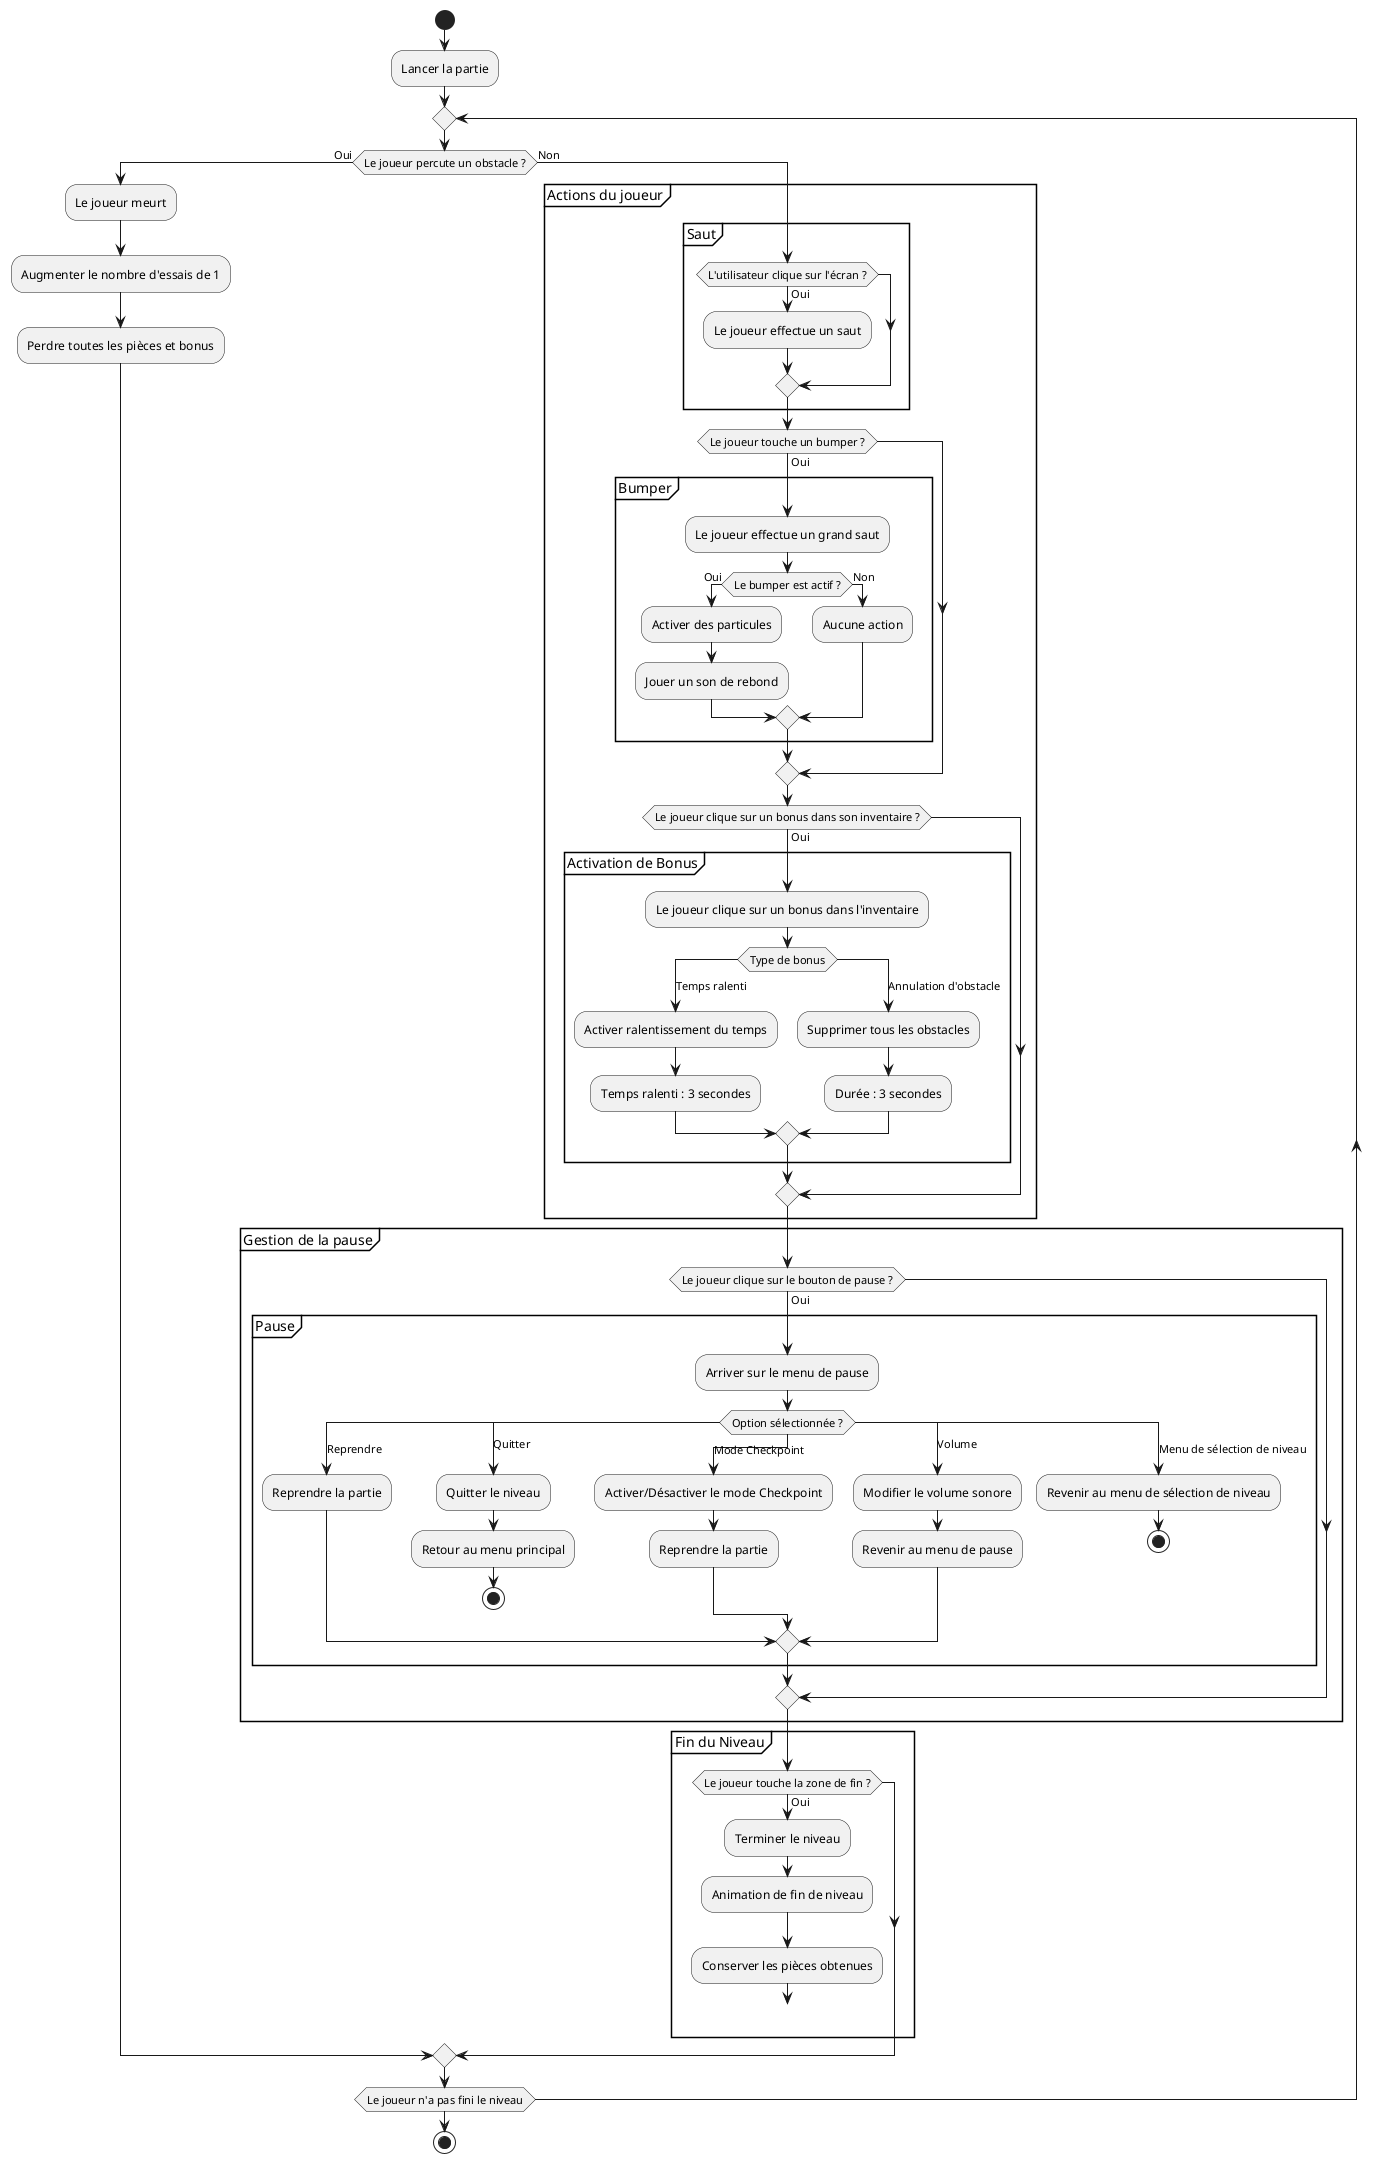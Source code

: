 @startuml GeometryDash_Diagramme_Activites

start

:Lancer la partie;

repeat
    if (Le joueur percute un obstacle ?) then (Oui)
        :Le joueur meurt;
        :Augmenter le nombre d'essais de 1;
        :Perdre toutes les pièces et bonus;
    else (Non)
        partition "Actions du joueur" {
          group Saut
            if (L'utilisateur clique sur l'écran ?) then (Oui)
                :Le joueur effectue un saut;
            endif
          end group

            if (Le joueur touche un bumper ?) then (Oui)
                group Bumper
                    :Le joueur effectue un grand saut;
                    if (Le bumper est actif ?) then (Oui)
                        :Activer des particules;
                        :Jouer un son de rebond;
                    else (Non)
                        :Aucune action;
                    endif
                end group
            endif

            if (Le joueur clique sur un bonus dans son inventaire ?) then (Oui)
                group Activation de Bonus
                    :Le joueur clique sur un bonus dans l'inventaire;
                    switch (Type de bonus)
                        case (Temps ralenti)
                            :Activer ralentissement du temps;
                            :Temps ralenti : 3 secondes;
                        case (Annulation d'obstacle)
                            :Supprimer tous les obstacles;
                            :Durée : 3 secondes;
                    endswitch
                end group
            endif
        }

        partition "Gestion de la pause" {
            if (Le joueur clique sur le bouton de pause ?) then (Oui)
                group Pause
                    :Arriver sur le menu de pause;

                    switch (Option sélectionnée ?)
                        case (Reprendre)
                            :Reprendre la partie;
                        case (Quitter)
                            :Quitter le niveau;
                            :Retour au menu principal;
                            stop
                        case (Mode Checkpoint)
                            :Activer/Désactiver le mode Checkpoint;
                            :Reprendre la partie;
                        case (Volume)
                            :Modifier le volume sonore;
                            :Revenir au menu de pause;
                        case (Menu de sélection de niveau)
                            :Revenir au menu de sélection de niveau;
                            stop
                    endswitch
                endgroup
            endif
        }

        partition "Fin du Niveau" {
            if (Le joueur touche la zone de fin ?) then (Oui)
                :Terminer le niveau;
                :Animation de fin de niveau;
                :Conserver les pièces obtenues;
                break
            endif
        }
    endif
repeat while (Le joueur n'a pas fini le niveau)

stop

@enduml
